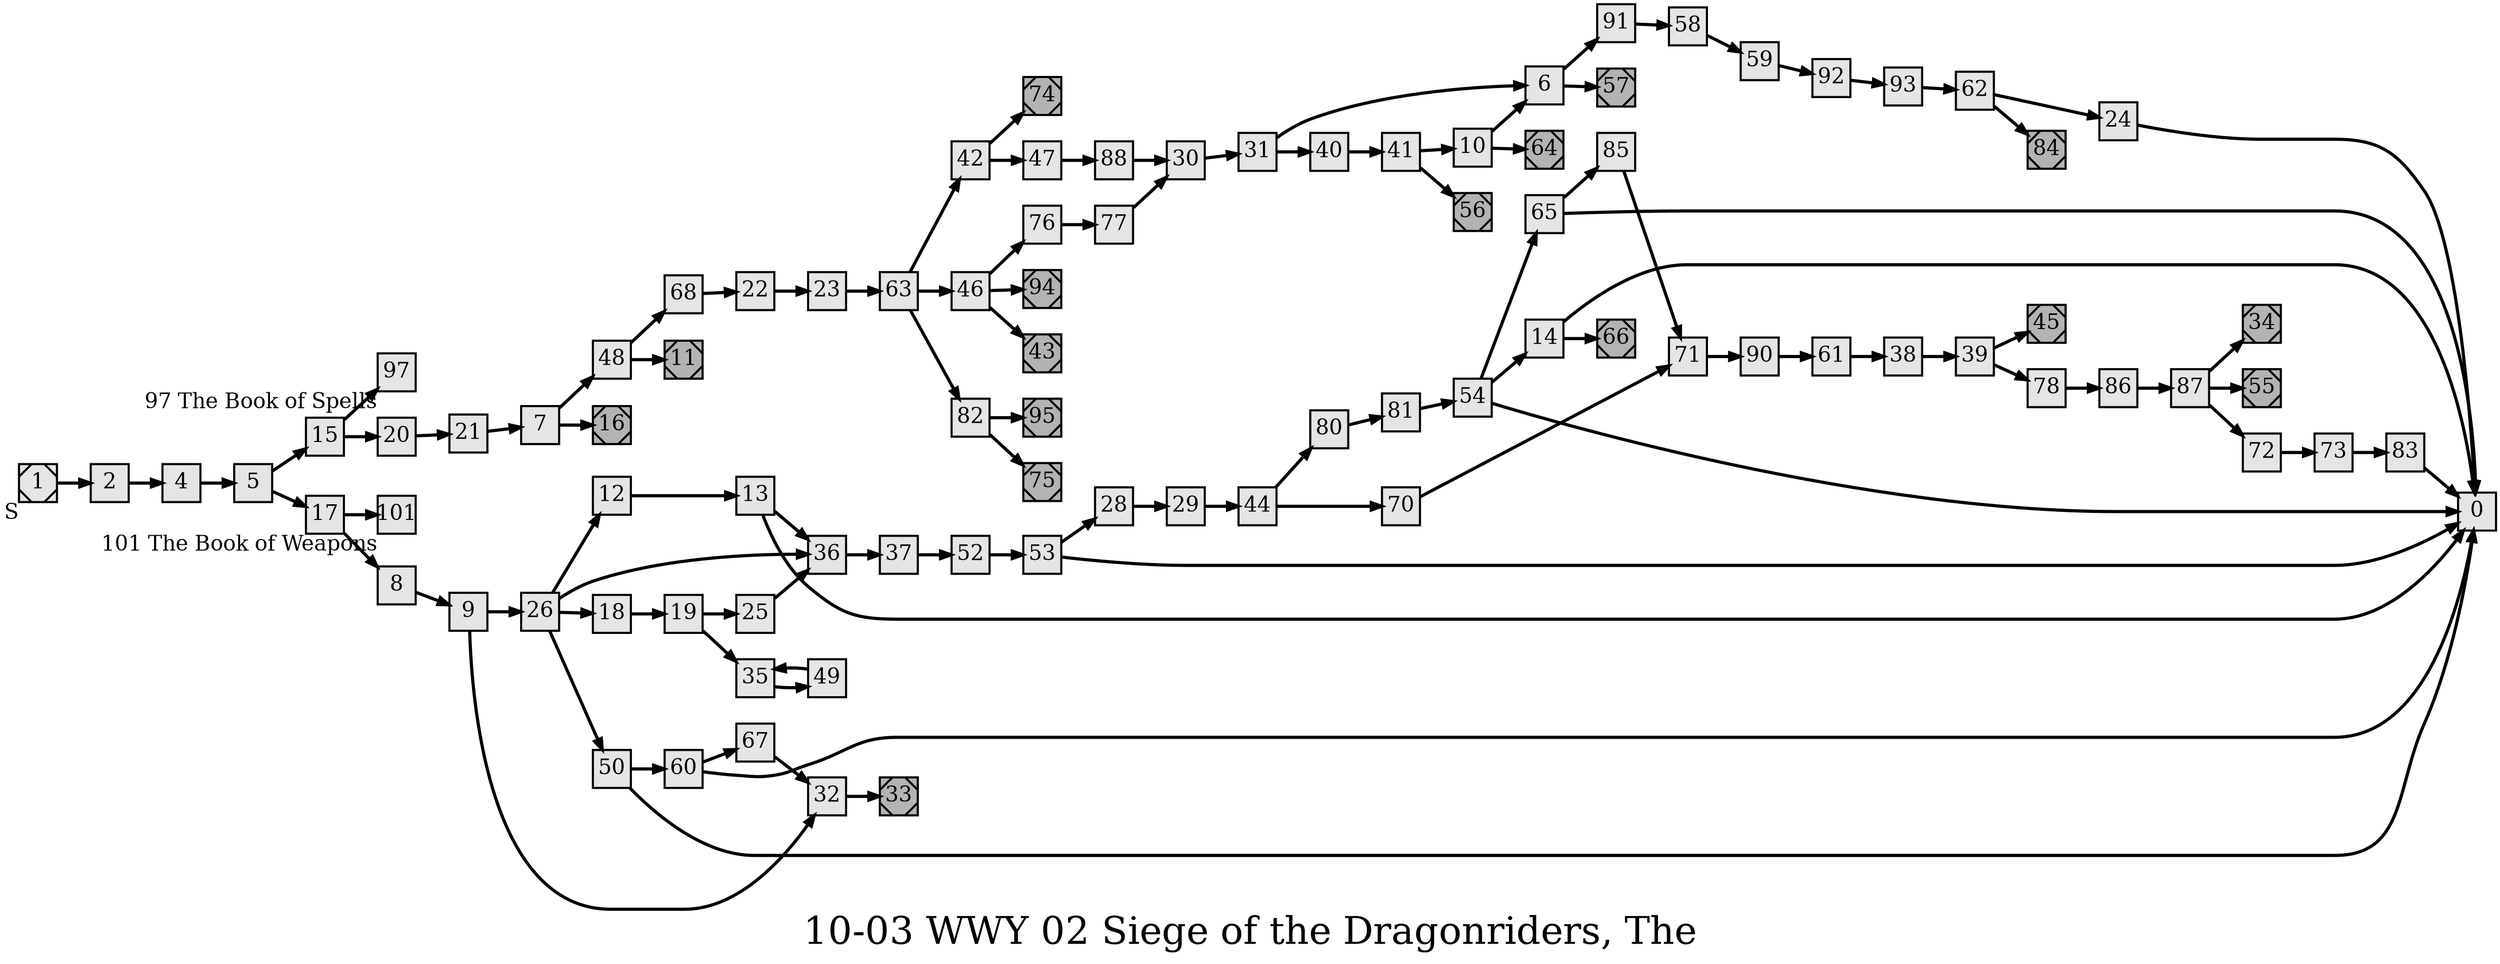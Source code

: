 digraph g{
  graph [ label="10-03 WWY 02 Siege of the Dragonriders, The" rankdir=LR, ordering=out, fontsize=36, nodesep="0.35", ranksep="0.45"];
  node  [shape=rect, penwidth=2, fontsize=20, style=filled, fillcolor=grey90, margin="0,0", labelfloat=true, regular=true, fixedsize=true];
  edge  [labelfloat=true, penwidth=3, fontsize=12];

  1	[ xlabel="S", shape=Msquare, fontsize=20 ];
  1 -> 2;
  2 -> 4;
  4 -> 5;
  5 -> 15;
  5 -> 17;
  6 -> 91;
  6 -> 57;
  7 -> 48;
  7 -> 16;
  8 -> 9;
  9 -> 26;
  9 -> 32;
  10 -> 6;
  10 -> 64;
  11	[ xlabel="E", shape=Msquare, fontsize=20, fillcolor=grey70, xlabel="" ];
  12 -> 13;
  13 -> 36;
  13 -> 0;
  14 -> 0;
  14 -> 66;
  15 -> 97;
  15 -> 20;
  16	[ xlabel="E", shape=Msquare, fontsize=20, fillcolor=grey70, xlabel="" ];
  17 -> 101;
  17 -> 8;
  18 -> 19;
  19 -> 25;
  19 -> 35;
  20 -> 21;
  21 -> 7;
  22 -> 23;
  23 -> 63;
  24 -> 0;
  25 -> 36;
  26 -> 12;
  26 -> 36;
  26 -> 18;
  26 -> 50;
  28 -> 29;
  29 -> 44;
  30 -> 31;
  31 -> 6;
  31 -> 40;
  32 -> 33;
  33	[ xlabel="E", shape=Msquare, fontsize=20, fillcolor=grey70, xlabel="" ];
  34	[ xlabel="E", shape=Msquare, fontsize=20, fillcolor=grey70, xlabel="" ];
  35 -> 49;
  36 -> 37;
  37 -> 52;
  38 -> 39;
  39 -> 45;
  39 -> 78;
  40 -> 41;
  41 -> 10;
  41 -> 56;
  42 -> 74;
  42 -> 47;
  43	[ xlabel="E", shape=Msquare, fontsize=20, fillcolor=grey70, xlabel="" ];
  44 -> 80;
  44 -> 70;
  45	[ xlabel="E", shape=Msquare, fontsize=20, fillcolor=grey70, xlabel="" ];
  46 -> 76;
  46 -> 94;
  46 -> 43;
  47 -> 88;
  48 -> 68;
  48 -> 11;
  49 -> 35;
  50 -> 60;
  50 -> 0;
  52 -> 53;
  53 -> 28;
  53 -> 0;
  54 -> 65;
  54 -> 14;
  54 -> 0;
  55	[ xlabel="E", shape=Msquare, fontsize=20, fillcolor=grey70, xlabel="" ];
  56	[ xlabel="E", shape=Msquare, fontsize=20, fillcolor=grey70, xlabel="" ];
  57	[ xlabel="E", shape=Msquare, fontsize=20, fillcolor=grey70, xlabel="" ];
  58 -> 59;
  59 -> 92;
  60 -> 67;
  60 -> 0;
  61 -> 38;
  62 -> 24;
  62 -> 84;
  63 -> 42;
  63 -> 46;
  63 -> 82;
  64	[ xlabel="E", shape=Msquare, fontsize=20, fillcolor=grey70, xlabel="" ];
  65 -> 85;
  65 -> 0;
  66	[ xlabel="E", shape=Msquare, fontsize=20, fillcolor=grey70, xlabel="" ];
  67 -> 32;
  68 -> 22;
  70 -> 71;
  71 -> 90;
  72 -> 73;
  73 -> 83;
  74	[ xlabel="E", shape=Msquare, fontsize=20, fillcolor=grey70, xlabel="" ];
  75	[ xlabel="E", shape=Msquare, fontsize=20, fillcolor=grey70, xlabel="" ];
  76 -> 77;
  77 -> 30;
  78 -> 86;
  80 -> 81;
  81 -> 54;
  82 -> 95;
  82 -> 75;
  83 -> 0;
  84	[ xlabel="E", shape=Msquare, fontsize=20, fillcolor=grey70, xlabel="" ];
  85 -> 71;
  86 -> 87;
  87 -> 34;
  87 -> 55;
  87 -> 72;
  88 -> 30;
  90 -> 61;
  91 -> 58;
  92 -> 93;
  93 -> 62;
  94	[ xlabel="E", shape=Msquare, fontsize=20, fillcolor=grey70, xlabel="" ];
  95	[ xlabel="E", shape=Msquare, fontsize=20, fillcolor=grey70, xlabel="" ];

  97	[ xlabel="97 The Book of Spells" ];
  101	[ xlabel="101 The Book of Weapons" ];
}

